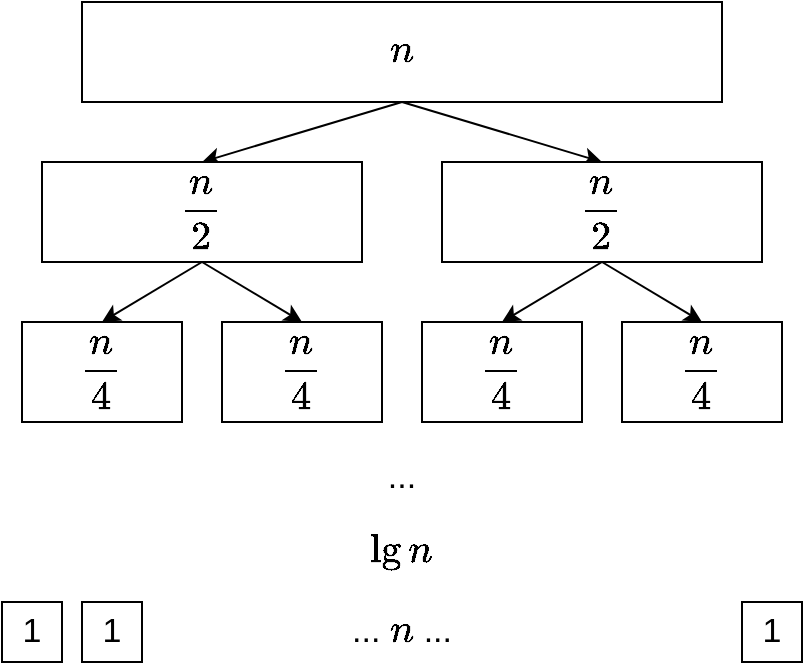 <mxfile version="20.3.0" type="device" pages="10"><diagram id="B2zCePrTYqFFAP35DklE" name="qsort best"><mxGraphModel dx="1159" dy="784" grid="1" gridSize="10" guides="1" tooltips="1" connect="1" arrows="1" fold="1" page="1" pageScale="1" pageWidth="850" pageHeight="1100" math="1" shadow="0"><root><mxCell id="0"/><mxCell id="1" parent="0"/><mxCell id="RJbc93FVTb6hfc-xO98S-13" style="rounded=0;orthogonalLoop=1;jettySize=auto;html=1;exitX=0.5;exitY=1;exitDx=0;exitDy=0;entryX=0.5;entryY=0;entryDx=0;entryDy=0;fontSize=17;" edge="1" parent="1" source="RJbc93FVTb6hfc-xO98S-1" target="RJbc93FVTb6hfc-xO98S-2"><mxGeometry relative="1" as="geometry"/></mxCell><mxCell id="RJbc93FVTb6hfc-xO98S-14" style="edgeStyle=none;rounded=0;orthogonalLoop=1;jettySize=auto;html=1;exitX=0.5;exitY=1;exitDx=0;exitDy=0;entryX=0.5;entryY=0;entryDx=0;entryDy=0;fontSize=17;" edge="1" parent="1" source="RJbc93FVTb6hfc-xO98S-1" target="RJbc93FVTb6hfc-xO98S-3"><mxGeometry relative="1" as="geometry"/></mxCell><mxCell id="RJbc93FVTb6hfc-xO98S-1" value="`n`" style="rounded=0;whiteSpace=wrap;html=1;fontSize=17;" vertex="1" parent="1"><mxGeometry x="120" y="150" width="320" height="50" as="geometry"/></mxCell><mxCell id="RJbc93FVTb6hfc-xO98S-15" style="edgeStyle=none;rounded=0;orthogonalLoop=1;jettySize=auto;html=1;exitX=0.5;exitY=1;exitDx=0;exitDy=0;entryX=0.5;entryY=0;entryDx=0;entryDy=0;fontSize=17;" edge="1" parent="1" source="RJbc93FVTb6hfc-xO98S-2" target="RJbc93FVTb6hfc-xO98S-4"><mxGeometry relative="1" as="geometry"/></mxCell><mxCell id="RJbc93FVTb6hfc-xO98S-16" style="edgeStyle=none;rounded=0;orthogonalLoop=1;jettySize=auto;html=1;exitX=0.5;exitY=1;exitDx=0;exitDy=0;entryX=0.5;entryY=0;entryDx=0;entryDy=0;fontSize=17;" edge="1" parent="1" source="RJbc93FVTb6hfc-xO98S-2" target="RJbc93FVTb6hfc-xO98S-5"><mxGeometry relative="1" as="geometry"/></mxCell><mxCell id="RJbc93FVTb6hfc-xO98S-2" value="$$\frac{n}{2}$$" style="rounded=0;whiteSpace=wrap;html=1;fontSize=17;" vertex="1" parent="1"><mxGeometry x="100" y="230" width="160" height="50" as="geometry"/></mxCell><mxCell id="RJbc93FVTb6hfc-xO98S-17" style="edgeStyle=none;rounded=0;orthogonalLoop=1;jettySize=auto;html=1;exitX=0.5;exitY=1;exitDx=0;exitDy=0;entryX=0.5;entryY=0;entryDx=0;entryDy=0;fontSize=17;" edge="1" parent="1" source="RJbc93FVTb6hfc-xO98S-3" target="RJbc93FVTb6hfc-xO98S-6"><mxGeometry relative="1" as="geometry"/></mxCell><mxCell id="RJbc93FVTb6hfc-xO98S-18" style="edgeStyle=none;rounded=0;orthogonalLoop=1;jettySize=auto;html=1;exitX=0.5;exitY=1;exitDx=0;exitDy=0;entryX=0.5;entryY=0;entryDx=0;entryDy=0;fontSize=17;" edge="1" parent="1" source="RJbc93FVTb6hfc-xO98S-3" target="RJbc93FVTb6hfc-xO98S-7"><mxGeometry relative="1" as="geometry"/></mxCell><mxCell id="RJbc93FVTb6hfc-xO98S-3" value="$$\frac{n}{2}$$" style="rounded=0;whiteSpace=wrap;html=1;fontSize=17;" vertex="1" parent="1"><mxGeometry x="300" y="230" width="160" height="50" as="geometry"/></mxCell><mxCell id="RJbc93FVTb6hfc-xO98S-4" value="$$\frac{n}{4}$$" style="rounded=0;whiteSpace=wrap;html=1;fontSize=17;" vertex="1" parent="1"><mxGeometry x="90" y="310" width="80" height="50" as="geometry"/></mxCell><mxCell id="RJbc93FVTb6hfc-xO98S-5" value="$$\frac{n}{4}$$" style="rounded=0;whiteSpace=wrap;html=1;fontSize=17;" vertex="1" parent="1"><mxGeometry x="190" y="310" width="80" height="50" as="geometry"/></mxCell><mxCell id="RJbc93FVTb6hfc-xO98S-6" value="$$\frac{n}{4}$$" style="rounded=0;whiteSpace=wrap;html=1;fontSize=17;" vertex="1" parent="1"><mxGeometry x="290" y="310" width="80" height="50" as="geometry"/></mxCell><mxCell id="RJbc93FVTb6hfc-xO98S-7" value="$$\frac{n}{4}$$" style="rounded=0;whiteSpace=wrap;html=1;fontSize=17;" vertex="1" parent="1"><mxGeometry x="390" y="310" width="80" height="50" as="geometry"/></mxCell><mxCell id="RJbc93FVTb6hfc-xO98S-8" value="... $$\lg n$$" style="text;html=1;strokeColor=none;fillColor=none;align=center;verticalAlign=middle;whiteSpace=wrap;rounded=0;fontSize=17;" vertex="1" parent="1"><mxGeometry x="190" y="400" width="180" height="30" as="geometry"/></mxCell><mxCell id="RJbc93FVTb6hfc-xO98S-9" value="1" style="rounded=0;whiteSpace=wrap;html=1;fontSize=17;" vertex="1" parent="1"><mxGeometry x="80" y="450" width="30" height="30" as="geometry"/></mxCell><mxCell id="RJbc93FVTb6hfc-xO98S-10" value="1" style="rounded=0;whiteSpace=wrap;html=1;fontSize=17;" vertex="1" parent="1"><mxGeometry x="120" y="450" width="30" height="30" as="geometry"/></mxCell><mxCell id="RJbc93FVTb6hfc-xO98S-11" value="1" style="rounded=0;whiteSpace=wrap;html=1;fontSize=17;" vertex="1" parent="1"><mxGeometry x="450" y="450" width="30" height="30" as="geometry"/></mxCell><mxCell id="RJbc93FVTb6hfc-xO98S-12" value="... `n` ..." style="text;html=1;strokeColor=none;fillColor=none;align=center;verticalAlign=middle;whiteSpace=wrap;rounded=0;fontSize=17;" vertex="1" parent="1"><mxGeometry x="190" y="450" width="180" height="30" as="geometry"/></mxCell></root></mxGraphModel></diagram><diagram id="G_Yv6sW6p-Ds1MUS1NGs" name="unbalanced"><mxGraphModel dx="1159" dy="784" grid="1" gridSize="10" guides="1" tooltips="1" connect="1" arrows="1" fold="1" page="1" pageScale="1" pageWidth="850" pageHeight="1100" math="1" shadow="0"><root><mxCell id="0"/><mxCell id="1" parent="0"/><mxCell id="xGQz6br2yI1HHC_592V2-4" style="edgeStyle=none;rounded=0;orthogonalLoop=1;jettySize=auto;html=1;exitX=0.5;exitY=1;exitDx=0;exitDy=0;entryX=0.5;entryY=0;entryDx=0;entryDy=0;fontSize=17;" edge="1" parent="1" source="xGQz6br2yI1HHC_592V2-1" target="xGQz6br2yI1HHC_592V2-2"><mxGeometry relative="1" as="geometry"/></mxCell><mxCell id="xGQz6br2yI1HHC_592V2-5" style="edgeStyle=none;rounded=0;orthogonalLoop=1;jettySize=auto;html=1;exitX=0.5;exitY=1;exitDx=0;exitDy=0;entryX=0.5;entryY=0;entryDx=0;entryDy=0;fontSize=17;" edge="1" parent="1" source="xGQz6br2yI1HHC_592V2-1" target="xGQz6br2yI1HHC_592V2-3"><mxGeometry relative="1" as="geometry"/></mxCell><mxCell id="xGQz6br2yI1HHC_592V2-1" value="`x[1], x[2], ..., x[n]`" style="rounded=0;whiteSpace=wrap;html=1;fontSize=17;" vertex="1" parent="1"><mxGeometry x="70" y="40" width="200" height="40" as="geometry"/></mxCell><mxCell id="xGQz6br2yI1HHC_592V2-2" value="[ ]" style="rounded=0;whiteSpace=wrap;html=1;fontSize=17;" vertex="1" parent="1"><mxGeometry x="60" y="110" width="40" height="40" as="geometry"/></mxCell><mxCell id="xGQz6br2yI1HHC_592V2-8" style="edgeStyle=none;rounded=0;orthogonalLoop=1;jettySize=auto;html=1;exitX=0.5;exitY=1;exitDx=0;exitDy=0;entryX=0.5;entryY=0;entryDx=0;entryDy=0;fontSize=17;" edge="1" parent="1" source="xGQz6br2yI1HHC_592V2-3" target="xGQz6br2yI1HHC_592V2-7"><mxGeometry relative="1" as="geometry"/></mxCell><mxCell id="xGQz6br2yI1HHC_592V2-9" style="edgeStyle=none;rounded=0;orthogonalLoop=1;jettySize=auto;html=1;exitX=0.5;exitY=1;exitDx=0;exitDy=0;entryX=0.5;entryY=0;entryDx=0;entryDy=0;fontSize=17;" edge="1" parent="1" source="xGQz6br2yI1HHC_592V2-3" target="xGQz6br2yI1HHC_592V2-6"><mxGeometry relative="1" as="geometry"/></mxCell><mxCell id="xGQz6br2yI1HHC_592V2-3" value="`x[2], x[3], ..., x[n]`" style="rounded=0;whiteSpace=wrap;html=1;fontSize=17;" vertex="1" parent="1"><mxGeometry x="150" y="110" width="200" height="40" as="geometry"/></mxCell><mxCell id="xGQz6br2yI1HHC_592V2-6" value="[ ]" style="rounded=0;whiteSpace=wrap;html=1;fontSize=17;" vertex="1" parent="1"><mxGeometry x="140" y="180" width="40" height="40" as="geometry"/></mxCell><mxCell id="xGQz6br2yI1HHC_592V2-12" style="edgeStyle=none;rounded=0;orthogonalLoop=1;jettySize=auto;html=1;exitX=0.5;exitY=1;exitDx=0;exitDy=0;entryX=0.5;entryY=0;entryDx=0;entryDy=0;fontSize=17;" edge="1" parent="1" source="xGQz6br2yI1HHC_592V2-7" target="xGQz6br2yI1HHC_592V2-10"><mxGeometry relative="1" as="geometry"/></mxCell><mxCell id="xGQz6br2yI1HHC_592V2-13" style="edgeStyle=none;rounded=0;orthogonalLoop=1;jettySize=auto;html=1;exitX=0.5;exitY=1;exitDx=0;exitDy=0;entryX=0.5;entryY=0;entryDx=0;entryDy=0;fontSize=17;" edge="1" parent="1" source="xGQz6br2yI1HHC_592V2-7" target="xGQz6br2yI1HHC_592V2-11"><mxGeometry relative="1" as="geometry"/></mxCell><mxCell id="xGQz6br2yI1HHC_592V2-7" value="`x[3], x[4], ..., x[n]`" style="rounded=0;whiteSpace=wrap;html=1;fontSize=17;" vertex="1" parent="1"><mxGeometry x="225" y="180" width="200" height="40" as="geometry"/></mxCell><mxCell id="xGQz6br2yI1HHC_592V2-10" value="[ ]" style="rounded=0;whiteSpace=wrap;html=1;fontSize=17;" vertex="1" parent="1"><mxGeometry x="210" y="260" width="40" height="40" as="geometry"/></mxCell><mxCell id="xGQz6br2yI1HHC_592V2-16" style="edgeStyle=none;rounded=0;orthogonalLoop=1;jettySize=auto;html=1;exitX=0.5;exitY=1;exitDx=0;exitDy=0;entryX=0.5;entryY=0;entryDx=0;entryDy=0;fontSize=17;" edge="1" parent="1" source="xGQz6br2yI1HHC_592V2-11" target="xGQz6br2yI1HHC_592V2-15"><mxGeometry relative="1" as="geometry"/></mxCell><mxCell id="xGQz6br2yI1HHC_592V2-11" value="..." style="rounded=0;whiteSpace=wrap;html=1;fontSize=17;" vertex="1" parent="1"><mxGeometry x="290" y="260" width="200" height="40" as="geometry"/></mxCell><mxCell id="xGQz6br2yI1HHC_592V2-14" value="[ ]" style="rounded=0;whiteSpace=wrap;html=1;fontSize=17;" vertex="1" parent="1"><mxGeometry x="370" y="340" width="40" height="40" as="geometry"/></mxCell><mxCell id="xGQz6br2yI1HHC_592V2-15" value="`x[n]`" style="rounded=0;whiteSpace=wrap;html=1;fontSize=17;" vertex="1" parent="1"><mxGeometry x="420" y="340" width="40" height="40" as="geometry"/></mxCell></root></mxGraphModel></diagram><diagram name="unbalanced 2" id="k9AILCkRZWfNuxviPO8c"><mxGraphModel dx="1159" dy="784" grid="1" gridSize="10" guides="1" tooltips="1" connect="1" arrows="1" fold="1" page="1" pageScale="1" pageWidth="850" pageHeight="1100" math="1" shadow="0"><root><mxCell id="y5cbaYWUNGacxm1OFamQ-0"/><mxCell id="y5cbaYWUNGacxm1OFamQ-1" parent="y5cbaYWUNGacxm1OFamQ-0"/><mxCell id="y5cbaYWUNGacxm1OFamQ-2" style="edgeStyle=none;rounded=0;orthogonalLoop=1;jettySize=auto;html=1;exitX=0.5;exitY=1;exitDx=0;exitDy=0;entryX=0.5;entryY=0;entryDx=0;entryDy=0;fontSize=17;" edge="1" parent="y5cbaYWUNGacxm1OFamQ-1" source="y5cbaYWUNGacxm1OFamQ-4" target="y5cbaYWUNGacxm1OFamQ-5"><mxGeometry relative="1" as="geometry"/></mxCell><mxCell id="y5cbaYWUNGacxm1OFamQ-3" style="edgeStyle=none;rounded=0;orthogonalLoop=1;jettySize=auto;html=1;exitX=0.5;exitY=1;exitDx=0;exitDy=0;entryX=0.5;entryY=0;entryDx=0;entryDy=0;fontSize=17;" edge="1" parent="y5cbaYWUNGacxm1OFamQ-1" source="y5cbaYWUNGacxm1OFamQ-4" target="y5cbaYWUNGacxm1OFamQ-8"><mxGeometry relative="1" as="geometry"/></mxCell><mxCell id="y5cbaYWUNGacxm1OFamQ-4" value="`y[1], y[2], ..., y[n]`" style="rounded=0;whiteSpace=wrap;html=1;fontSize=17;" vertex="1" parent="y5cbaYWUNGacxm1OFamQ-1"><mxGeometry x="170" y="40" width="200" height="40" as="geometry"/></mxCell><mxCell id="y5cbaYWUNGacxm1OFamQ-5" value="[ ]" style="rounded=0;whiteSpace=wrap;html=1;fontSize=17;" vertex="1" parent="y5cbaYWUNGacxm1OFamQ-1"><mxGeometry x="330" y="120" width="40" height="40" as="geometry"/></mxCell><mxCell id="y5cbaYWUNGacxm1OFamQ-6" style="edgeStyle=none;rounded=0;orthogonalLoop=1;jettySize=auto;html=1;exitX=0.5;exitY=1;exitDx=0;exitDy=0;entryX=0.5;entryY=0;entryDx=0;entryDy=0;fontSize=17;" edge="1" parent="y5cbaYWUNGacxm1OFamQ-1" source="y5cbaYWUNGacxm1OFamQ-8" target="y5cbaYWUNGacxm1OFamQ-12"><mxGeometry relative="1" as="geometry"/></mxCell><mxCell id="y5cbaYWUNGacxm1OFamQ-7" style="edgeStyle=none;rounded=0;orthogonalLoop=1;jettySize=auto;html=1;exitX=0.5;exitY=1;exitDx=0;exitDy=0;entryX=0.5;entryY=0;entryDx=0;entryDy=0;fontSize=17;" edge="1" parent="y5cbaYWUNGacxm1OFamQ-1" source="y5cbaYWUNGacxm1OFamQ-8" target="y5cbaYWUNGacxm1OFamQ-9"><mxGeometry relative="1" as="geometry"/></mxCell><mxCell id="y5cbaYWUNGacxm1OFamQ-8" value="`y[2], y[3], ..., y[n]`" style="rounded=0;whiteSpace=wrap;html=1;fontSize=17;" vertex="1" parent="y5cbaYWUNGacxm1OFamQ-1"><mxGeometry x="110" y="120" width="200" height="40" as="geometry"/></mxCell><mxCell id="y5cbaYWUNGacxm1OFamQ-9" value="[ ]" style="rounded=0;whiteSpace=wrap;html=1;fontSize=17;" vertex="1" parent="y5cbaYWUNGacxm1OFamQ-1"><mxGeometry x="280" y="200" width="40" height="40" as="geometry"/></mxCell><mxCell id="y5cbaYWUNGacxm1OFamQ-10" style="edgeStyle=none;rounded=0;orthogonalLoop=1;jettySize=auto;html=1;exitX=0.5;exitY=1;exitDx=0;exitDy=0;entryX=0.5;entryY=0;entryDx=0;entryDy=0;fontSize=17;" edge="1" parent="y5cbaYWUNGacxm1OFamQ-1" source="y5cbaYWUNGacxm1OFamQ-12" target="y5cbaYWUNGacxm1OFamQ-13"><mxGeometry relative="1" as="geometry"/></mxCell><mxCell id="y5cbaYWUNGacxm1OFamQ-11" style="edgeStyle=none;rounded=0;orthogonalLoop=1;jettySize=auto;html=1;exitX=0.5;exitY=1;exitDx=0;exitDy=0;entryX=0.5;entryY=0;entryDx=0;entryDy=0;fontSize=17;" edge="1" parent="y5cbaYWUNGacxm1OFamQ-1" source="y5cbaYWUNGacxm1OFamQ-12" target="y5cbaYWUNGacxm1OFamQ-15"><mxGeometry relative="1" as="geometry"/></mxCell><mxCell id="y5cbaYWUNGacxm1OFamQ-12" value="`y[3], y[4], ..., y[n]`" style="rounded=0;whiteSpace=wrap;html=1;fontSize=17;" vertex="1" parent="y5cbaYWUNGacxm1OFamQ-1"><mxGeometry x="60" y="200" width="200" height="40" as="geometry"/></mxCell><mxCell id="y5cbaYWUNGacxm1OFamQ-13" value="[ ]" style="rounded=0;whiteSpace=wrap;html=1;fontSize=17;" vertex="1" parent="y5cbaYWUNGacxm1OFamQ-1"><mxGeometry x="200" y="280" width="40" height="40" as="geometry"/></mxCell><mxCell id="y5cbaYWUNGacxm1OFamQ-14" style="edgeStyle=none;rounded=0;orthogonalLoop=1;jettySize=auto;html=1;exitX=0.5;exitY=1;exitDx=0;exitDy=0;entryX=0.5;entryY=0;entryDx=0;entryDy=0;fontSize=17;" edge="1" parent="y5cbaYWUNGacxm1OFamQ-1" source="y5cbaYWUNGacxm1OFamQ-15" target="y5cbaYWUNGacxm1OFamQ-17"><mxGeometry relative="1" as="geometry"/></mxCell><mxCell id="y5cbaYWUNGacxm1OFamQ-15" value="..." style="rounded=0;whiteSpace=wrap;html=1;fontSize=17;" vertex="1" parent="y5cbaYWUNGacxm1OFamQ-1"><mxGeometry x="40" y="280" width="140" height="40" as="geometry"/></mxCell><mxCell id="y5cbaYWUNGacxm1OFamQ-16" value="[ ]" style="rounded=0;whiteSpace=wrap;html=1;fontSize=17;" vertex="1" parent="y5cbaYWUNGacxm1OFamQ-1"><mxGeometry x="100" y="360" width="40" height="40" as="geometry"/></mxCell><mxCell id="y5cbaYWUNGacxm1OFamQ-17" value="`y[n]`" style="rounded=0;whiteSpace=wrap;html=1;fontSize=17;" vertex="1" parent="y5cbaYWUNGacxm1OFamQ-1"><mxGeometry x="40" y="360" width="40" height="40" as="geometry"/></mxCell></root></mxGraphModel></diagram><diagram name="unbalanced 3" id="-D5CCJt12ZuneXdB_Y37"><mxGraphModel dx="1159" dy="784" grid="1" gridSize="10" guides="1" tooltips="1" connect="1" arrows="1" fold="1" page="1" pageScale="1" pageWidth="850" pageHeight="1100" math="1" shadow="0"><root><mxCell id="E9TNl5N8yDN8Aln-JLyT-0"/><mxCell id="E9TNl5N8yDN8Aln-JLyT-1" parent="E9TNl5N8yDN8Aln-JLyT-0"/><mxCell id="Nh4kr9oBHDrQHZBYIdjs-16" style="edgeStyle=none;rounded=0;orthogonalLoop=1;jettySize=auto;html=1;exitX=0.5;exitY=1;exitDx=0;exitDy=0;entryX=0.5;entryY=0;entryDx=0;entryDy=0;fontSize=17;" edge="1" parent="E9TNl5N8yDN8Aln-JLyT-1" source="E9TNl5N8yDN8Aln-JLyT-4" target="Nh4kr9oBHDrQHZBYIdjs-2"><mxGeometry relative="1" as="geometry"/></mxCell><mxCell id="Nh4kr9oBHDrQHZBYIdjs-17" style="edgeStyle=none;rounded=0;orthogonalLoop=1;jettySize=auto;html=1;exitX=0.5;exitY=1;exitDx=0;exitDy=0;entryX=0.5;entryY=0;entryDx=0;entryDy=0;fontSize=17;" edge="1" parent="E9TNl5N8yDN8Aln-JLyT-1" source="E9TNl5N8yDN8Aln-JLyT-4" target="RDemQC91oTQGlQb4pAiw-2"><mxGeometry relative="1" as="geometry"/></mxCell><mxCell id="E9TNl5N8yDN8Aln-JLyT-4" value="`x[m], x[m-1], ..., x[1], x[m+1], x[m+2], ..., x[n]`" style="rounded=0;whiteSpace=wrap;html=1;fontSize=17;" vertex="1" parent="E9TNl5N8yDN8Aln-JLyT-1"><mxGeometry x="220" y="50" width="470" height="40" as="geometry"/></mxCell><mxCell id="RDemQC91oTQGlQb4pAiw-0" style="edgeStyle=none;rounded=0;orthogonalLoop=1;jettySize=auto;html=1;exitX=0.5;exitY=1;exitDx=0;exitDy=0;entryX=0.5;entryY=0;entryDx=0;entryDy=0;fontSize=17;" edge="1" parent="E9TNl5N8yDN8Aln-JLyT-1" source="RDemQC91oTQGlQb4pAiw-2" target="RDemQC91oTQGlQb4pAiw-3"><mxGeometry relative="1" as="geometry"/></mxCell><mxCell id="RDemQC91oTQGlQb4pAiw-1" style="edgeStyle=none;rounded=0;orthogonalLoop=1;jettySize=auto;html=1;exitX=0.5;exitY=1;exitDx=0;exitDy=0;entryX=0.5;entryY=0;entryDx=0;entryDy=0;fontSize=17;" edge="1" parent="E9TNl5N8yDN8Aln-JLyT-1" source="RDemQC91oTQGlQb4pAiw-2" target="RDemQC91oTQGlQb4pAiw-6"><mxGeometry relative="1" as="geometry"/></mxCell><mxCell id="RDemQC91oTQGlQb4pAiw-2" value="`x[m+1], x[m+2], ..., x[n]`" style="rounded=0;whiteSpace=wrap;html=1;fontSize=17;" vertex="1" parent="E9TNl5N8yDN8Aln-JLyT-1"><mxGeometry x="480" y="120" width="240" height="40" as="geometry"/></mxCell><mxCell id="RDemQC91oTQGlQb4pAiw-3" value="[ ]" style="rounded=0;whiteSpace=wrap;html=1;fontSize=17;" vertex="1" parent="E9TNl5N8yDN8Aln-JLyT-1"><mxGeometry x="480" y="200" width="40" height="40" as="geometry"/></mxCell><mxCell id="RDemQC91oTQGlQb4pAiw-6" value="`x[m+2], x[m+3], ..., x[n]`" style="rounded=0;whiteSpace=wrap;html=1;fontSize=17;" vertex="1" parent="E9TNl5N8yDN8Aln-JLyT-1"><mxGeometry x="560" y="200" width="260" height="40" as="geometry"/></mxCell><mxCell id="RDemQC91oTQGlQb4pAiw-8" style="edgeStyle=none;rounded=0;orthogonalLoop=1;jettySize=auto;html=1;exitX=0.477;exitY=1;exitDx=0;exitDy=0;entryX=0.5;entryY=0;entryDx=0;entryDy=0;fontSize=17;exitPerimeter=0;" edge="1" parent="E9TNl5N8yDN8Aln-JLyT-1" source="RDemQC91oTQGlQb4pAiw-6" target="RDemQC91oTQGlQb4pAiw-11"><mxGeometry relative="1" as="geometry"><mxPoint x="690" y="250" as="sourcePoint"/></mxGeometry></mxCell><mxCell id="RDemQC91oTQGlQb4pAiw-9" style="edgeStyle=none;rounded=0;orthogonalLoop=1;jettySize=auto;html=1;exitX=0.5;exitY=1;exitDx=0;exitDy=0;entryX=0.5;entryY=0;entryDx=0;entryDy=0;fontSize=17;" edge="1" parent="E9TNl5N8yDN8Aln-JLyT-1" source="RDemQC91oTQGlQb4pAiw-6" target="RDemQC91oTQGlQb4pAiw-13"><mxGeometry relative="1" as="geometry"><mxPoint x="690" y="250" as="sourcePoint"/></mxGeometry></mxCell><mxCell id="RDemQC91oTQGlQb4pAiw-11" value="[ ]" style="rounded=0;whiteSpace=wrap;html=1;fontSize=17;" vertex="1" parent="E9TNl5N8yDN8Aln-JLyT-1"><mxGeometry x="600" y="280" width="40" height="40" as="geometry"/></mxCell><mxCell id="RDemQC91oTQGlQb4pAiw-12" style="edgeStyle=none;rounded=0;orthogonalLoop=1;jettySize=auto;html=1;exitX=0.5;exitY=1;exitDx=0;exitDy=0;entryX=0.5;entryY=0;entryDx=0;entryDy=0;fontSize=17;" edge="1" parent="E9TNl5N8yDN8Aln-JLyT-1" source="RDemQC91oTQGlQb4pAiw-13" target="RDemQC91oTQGlQb4pAiw-15"><mxGeometry relative="1" as="geometry"/></mxCell><mxCell id="RDemQC91oTQGlQb4pAiw-13" value="..." style="rounded=0;whiteSpace=wrap;html=1;fontSize=17;" vertex="1" parent="E9TNl5N8yDN8Aln-JLyT-1"><mxGeometry x="680" y="280" width="140" height="40" as="geometry"/></mxCell><mxCell id="RDemQC91oTQGlQb4pAiw-14" value="[ ]" style="rounded=0;whiteSpace=wrap;html=1;fontSize=17;" vertex="1" parent="E9TNl5N8yDN8Aln-JLyT-1"><mxGeometry x="680" y="360" width="40" height="40" as="geometry"/></mxCell><mxCell id="RDemQC91oTQGlQb4pAiw-15" value="`x[n]`" style="rounded=0;whiteSpace=wrap;html=1;fontSize=17;" vertex="1" parent="E9TNl5N8yDN8Aln-JLyT-1"><mxGeometry x="760" y="360" width="40" height="40" as="geometry"/></mxCell><mxCell id="Nh4kr9oBHDrQHZBYIdjs-0" style="edgeStyle=none;rounded=0;orthogonalLoop=1;jettySize=auto;html=1;exitX=0.5;exitY=1;exitDx=0;exitDy=0;entryX=0.5;entryY=0;entryDx=0;entryDy=0;fontSize=17;" edge="1" parent="E9TNl5N8yDN8Aln-JLyT-1" source="Nh4kr9oBHDrQHZBYIdjs-2" target="Nh4kr9oBHDrQHZBYIdjs-3"><mxGeometry relative="1" as="geometry"/></mxCell><mxCell id="Nh4kr9oBHDrQHZBYIdjs-1" style="edgeStyle=none;rounded=0;orthogonalLoop=1;jettySize=auto;html=1;exitX=0.5;exitY=1;exitDx=0;exitDy=0;entryX=0.5;entryY=0;entryDx=0;entryDy=0;fontSize=17;" edge="1" parent="E9TNl5N8yDN8Aln-JLyT-1" source="Nh4kr9oBHDrQHZBYIdjs-2" target="Nh4kr9oBHDrQHZBYIdjs-6"><mxGeometry relative="1" as="geometry"/></mxCell><mxCell id="Nh4kr9oBHDrQHZBYIdjs-2" value="`x[m-1], x[m-2], ..., x[1]`" style="rounded=0;whiteSpace=wrap;html=1;fontSize=17;" vertex="1" parent="E9TNl5N8yDN8Aln-JLyT-1"><mxGeometry x="200" y="120" width="240" height="40" as="geometry"/></mxCell><mxCell id="Nh4kr9oBHDrQHZBYIdjs-3" value="[ ]" style="rounded=0;whiteSpace=wrap;html=1;fontSize=17;" vertex="1" parent="E9TNl5N8yDN8Aln-JLyT-1"><mxGeometry x="400" y="200" width="40" height="40" as="geometry"/></mxCell><mxCell id="Nh4kr9oBHDrQHZBYIdjs-6" value="`x[m-2], x[m-3], ..., x[1]`" style="rounded=0;whiteSpace=wrap;html=1;fontSize=17;" vertex="1" parent="E9TNl5N8yDN8Aln-JLyT-1"><mxGeometry x="120" y="200" width="240" height="40" as="geometry"/></mxCell><mxCell id="Nh4kr9oBHDrQHZBYIdjs-8" style="edgeStyle=none;rounded=0;orthogonalLoop=1;jettySize=auto;html=1;exitX=0.5;exitY=1;exitDx=0;exitDy=0;entryX=0.5;entryY=0;entryDx=0;entryDy=0;fontSize=17;" edge="1" parent="E9TNl5N8yDN8Aln-JLyT-1" source="Nh4kr9oBHDrQHZBYIdjs-6" target="Nh4kr9oBHDrQHZBYIdjs-11"><mxGeometry relative="1" as="geometry"><mxPoint x="175" y="270" as="sourcePoint"/></mxGeometry></mxCell><mxCell id="Nh4kr9oBHDrQHZBYIdjs-9" style="edgeStyle=none;rounded=0;orthogonalLoop=1;jettySize=auto;html=1;exitX=0.5;exitY=1;exitDx=0;exitDy=0;entryX=0.5;entryY=0;entryDx=0;entryDy=0;fontSize=17;" edge="1" parent="E9TNl5N8yDN8Aln-JLyT-1" source="Nh4kr9oBHDrQHZBYIdjs-6" target="Nh4kr9oBHDrQHZBYIdjs-13"><mxGeometry relative="1" as="geometry"><mxPoint x="175" y="270" as="sourcePoint"/></mxGeometry></mxCell><mxCell id="Nh4kr9oBHDrQHZBYIdjs-11" value="[ ]" style="rounded=0;whiteSpace=wrap;html=1;fontSize=17;" vertex="1" parent="E9TNl5N8yDN8Aln-JLyT-1"><mxGeometry x="300" y="280" width="40" height="40" as="geometry"/></mxCell><mxCell id="Nh4kr9oBHDrQHZBYIdjs-12" style="edgeStyle=none;rounded=0;orthogonalLoop=1;jettySize=auto;html=1;exitX=0.5;exitY=1;exitDx=0;exitDy=0;entryX=0.5;entryY=0;entryDx=0;entryDy=0;fontSize=17;" edge="1" parent="E9TNl5N8yDN8Aln-JLyT-1" source="Nh4kr9oBHDrQHZBYIdjs-13" target="Nh4kr9oBHDrQHZBYIdjs-15"><mxGeometry relative="1" as="geometry"/></mxCell><mxCell id="Nh4kr9oBHDrQHZBYIdjs-13" value="..." style="rounded=0;whiteSpace=wrap;html=1;fontSize=17;" vertex="1" parent="E9TNl5N8yDN8Aln-JLyT-1"><mxGeometry x="120" y="280" width="140" height="40" as="geometry"/></mxCell><mxCell id="Nh4kr9oBHDrQHZBYIdjs-14" value="[ ]" style="rounded=0;whiteSpace=wrap;html=1;fontSize=17;" vertex="1" parent="E9TNl5N8yDN8Aln-JLyT-1"><mxGeometry x="220" y="360" width="40" height="40" as="geometry"/></mxCell><mxCell id="Nh4kr9oBHDrQHZBYIdjs-15" value="`x[1]`" style="rounded=0;whiteSpace=wrap;html=1;fontSize=17;" vertex="1" parent="E9TNl5N8yDN8Aln-JLyT-1"><mxGeometry x="140" y="360" width="40" height="40" as="geometry"/></mxCell></root></mxGraphModel></diagram><diagram name="unbalanced zig zag" id="n_ksyd5tW3eurUGJaRbs"><mxGraphModel dx="1159" dy="784" grid="1" gridSize="10" guides="1" tooltips="1" connect="1" arrows="1" fold="1" page="1" pageScale="1" pageWidth="850" pageHeight="1100" math="1" shadow="0"><root><mxCell id="V5m_YXyf-nwAcqaRBhlr-0"/><mxCell id="V5m_YXyf-nwAcqaRBhlr-1" parent="V5m_YXyf-nwAcqaRBhlr-0"/><mxCell id="V5m_YXyf-nwAcqaRBhlr-3" style="edgeStyle=none;rounded=0;orthogonalLoop=1;jettySize=auto;html=1;exitX=0.5;exitY=1;exitDx=0;exitDy=0;entryX=0.5;entryY=0;entryDx=0;entryDy=0;fontSize=17;" edge="1" parent="V5m_YXyf-nwAcqaRBhlr-1" source="V5m_YXyf-nwAcqaRBhlr-4" target="V5m_YXyf-nwAcqaRBhlr-7"><mxGeometry relative="1" as="geometry"/></mxCell><mxCell id="a2tDNXpt0L5gLJA3vfkL-0" style="edgeStyle=none;rounded=0;orthogonalLoop=1;jettySize=auto;html=1;exitX=0.5;exitY=1;exitDx=0;exitDy=0;entryX=0.5;entryY=0;entryDx=0;entryDy=0;fontSize=17;" edge="1" parent="V5m_YXyf-nwAcqaRBhlr-1" source="V5m_YXyf-nwAcqaRBhlr-4" target="V5m_YXyf-nwAcqaRBhlr-15"><mxGeometry relative="1" as="geometry"/></mxCell><mxCell id="V5m_YXyf-nwAcqaRBhlr-4" value="`x[n], x[1], x[n-1], x[2], ...`" style="rounded=0;whiteSpace=wrap;html=1;fontSize=17;" vertex="1" parent="V5m_YXyf-nwAcqaRBhlr-1"><mxGeometry x="360" y="50" width="240" height="40" as="geometry"/></mxCell><mxCell id="V5m_YXyf-nwAcqaRBhlr-5" style="edgeStyle=none;rounded=0;orthogonalLoop=1;jettySize=auto;html=1;exitX=0.5;exitY=1;exitDx=0;exitDy=0;entryX=0.5;entryY=0;entryDx=0;entryDy=0;fontSize=17;" edge="1" parent="V5m_YXyf-nwAcqaRBhlr-1" source="V5m_YXyf-nwAcqaRBhlr-7" target="V5m_YXyf-nwAcqaRBhlr-8"><mxGeometry relative="1" as="geometry"/></mxCell><mxCell id="V5m_YXyf-nwAcqaRBhlr-6" style="edgeStyle=none;rounded=0;orthogonalLoop=1;jettySize=auto;html=1;exitX=0.5;exitY=1;exitDx=0;exitDy=0;entryX=0.5;entryY=0;entryDx=0;entryDy=0;fontSize=17;" edge="1" parent="V5m_YXyf-nwAcqaRBhlr-1" source="V5m_YXyf-nwAcqaRBhlr-7" target="V5m_YXyf-nwAcqaRBhlr-9"><mxGeometry relative="1" as="geometry"/></mxCell><mxCell id="V5m_YXyf-nwAcqaRBhlr-7" value="`x[1], x[n-1], x[2], x[n-2], x[3], ...`" style="rounded=0;whiteSpace=wrap;html=1;fontSize=17;" vertex="1" parent="V5m_YXyf-nwAcqaRBhlr-1"><mxGeometry x="200" y="120" width="320" height="40" as="geometry"/></mxCell><mxCell id="V5m_YXyf-nwAcqaRBhlr-8" value="[ ]" style="rounded=0;whiteSpace=wrap;html=1;fontSize=17;" vertex="1" parent="V5m_YXyf-nwAcqaRBhlr-1"><mxGeometry x="200" y="200" width="40" height="40" as="geometry"/></mxCell><mxCell id="a2tDNXpt0L5gLJA3vfkL-1" style="edgeStyle=none;rounded=0;orthogonalLoop=1;jettySize=auto;html=1;exitX=0.5;exitY=1;exitDx=0;exitDy=0;entryX=0.5;entryY=0;entryDx=0;entryDy=0;fontSize=17;" edge="1" parent="V5m_YXyf-nwAcqaRBhlr-1" source="V5m_YXyf-nwAcqaRBhlr-9" target="V5m_YXyf-nwAcqaRBhlr-19"><mxGeometry relative="1" as="geometry"/></mxCell><mxCell id="a2tDNXpt0L5gLJA3vfkL-2" style="edgeStyle=none;rounded=0;orthogonalLoop=1;jettySize=auto;html=1;exitX=0.5;exitY=1;exitDx=0;exitDy=0;entryX=0.5;entryY=0;entryDx=0;entryDy=0;fontSize=17;" edge="1" parent="V5m_YXyf-nwAcqaRBhlr-1" source="V5m_YXyf-nwAcqaRBhlr-9" target="V5m_YXyf-nwAcqaRBhlr-12"><mxGeometry relative="1" as="geometry"/></mxCell><mxCell id="V5m_YXyf-nwAcqaRBhlr-9" value="`x[n-1], x[2], x[n-2], x[3], ...`" style="rounded=0;whiteSpace=wrap;html=1;fontSize=17;" vertex="1" parent="V5m_YXyf-nwAcqaRBhlr-1"><mxGeometry x="280" y="200" width="280" height="40" as="geometry"/></mxCell><mxCell id="V5m_YXyf-nwAcqaRBhlr-12" value="[ ]" style="rounded=0;whiteSpace=wrap;html=1;fontSize=17;" vertex="1" parent="V5m_YXyf-nwAcqaRBhlr-1"><mxGeometry x="490" y="280" width="40" height="40" as="geometry"/></mxCell><mxCell id="V5m_YXyf-nwAcqaRBhlr-15" value="[ ]" style="rounded=0;whiteSpace=wrap;html=1;fontSize=17;" vertex="1" parent="V5m_YXyf-nwAcqaRBhlr-1"><mxGeometry x="560" y="120" width="40" height="40" as="geometry"/></mxCell><mxCell id="a2tDNXpt0L5gLJA3vfkL-3" style="edgeStyle=none;rounded=0;orthogonalLoop=1;jettySize=auto;html=1;exitX=0.5;exitY=1;exitDx=0;exitDy=0;entryX=0.5;entryY=0;entryDx=0;entryDy=0;fontSize=17;" edge="1" parent="V5m_YXyf-nwAcqaRBhlr-1" source="V5m_YXyf-nwAcqaRBhlr-19" target="V5m_YXyf-nwAcqaRBhlr-21"><mxGeometry relative="1" as="geometry"/></mxCell><mxCell id="a2tDNXpt0L5gLJA3vfkL-4" style="edgeStyle=none;rounded=0;orthogonalLoop=1;jettySize=auto;html=1;exitX=0.5;exitY=1;exitDx=0;exitDy=0;entryX=0.5;entryY=0;entryDx=0;entryDy=0;fontSize=17;" edge="1" parent="V5m_YXyf-nwAcqaRBhlr-1" source="V5m_YXyf-nwAcqaRBhlr-19" target="V5m_YXyf-nwAcqaRBhlr-20"><mxGeometry relative="1" as="geometry"/></mxCell><mxCell id="V5m_YXyf-nwAcqaRBhlr-19" value="`x[2], x[n-2], x[3], x[n-3], ...`" style="rounded=0;whiteSpace=wrap;html=1;fontSize=17;" vertex="1" parent="V5m_YXyf-nwAcqaRBhlr-1"><mxGeometry x="160" y="280" width="290" height="40" as="geometry"/></mxCell><mxCell id="V5m_YXyf-nwAcqaRBhlr-20" value="[ ]" style="rounded=0;whiteSpace=wrap;html=1;fontSize=17;" vertex="1" parent="V5m_YXyf-nwAcqaRBhlr-1"><mxGeometry x="200" y="360" width="40" height="40" as="geometry"/></mxCell><mxCell id="a2tDNXpt0L5gLJA3vfkL-5" style="edgeStyle=none;rounded=0;orthogonalLoop=1;jettySize=auto;html=1;exitX=0.5;exitY=1;exitDx=0;exitDy=0;entryX=0.5;entryY=0;entryDx=0;entryDy=0;fontSize=17;" edge="1" parent="V5m_YXyf-nwAcqaRBhlr-1" source="V5m_YXyf-nwAcqaRBhlr-21" target="V5m_YXyf-nwAcqaRBhlr-26"><mxGeometry relative="1" as="geometry"/></mxCell><mxCell id="a2tDNXpt0L5gLJA3vfkL-6" style="edgeStyle=none;rounded=0;orthogonalLoop=1;jettySize=auto;html=1;exitX=0.5;exitY=1;exitDx=0;exitDy=0;entryX=0.5;entryY=0;entryDx=0;entryDy=0;fontSize=17;" edge="1" parent="V5m_YXyf-nwAcqaRBhlr-1" source="V5m_YXyf-nwAcqaRBhlr-21" target="V5m_YXyf-nwAcqaRBhlr-24"><mxGeometry relative="1" as="geometry"/></mxCell><mxCell id="V5m_YXyf-nwAcqaRBhlr-21" value="`x[n-2], x[3], x[n-3], x[4], ...`" style="rounded=0;whiteSpace=wrap;html=1;fontSize=17;" vertex="1" parent="V5m_YXyf-nwAcqaRBhlr-1"><mxGeometry x="280" y="360" width="290" height="40" as="geometry"/></mxCell><mxCell id="V5m_YXyf-nwAcqaRBhlr-24" value="[ ]" style="rounded=0;whiteSpace=wrap;html=1;fontSize=17;" vertex="1" parent="V5m_YXyf-nwAcqaRBhlr-1"><mxGeometry x="430" y="440" width="40" height="40" as="geometry"/></mxCell><mxCell id="V5m_YXyf-nwAcqaRBhlr-26" value="..." style="rounded=0;whiteSpace=wrap;html=1;fontSize=17;" vertex="1" parent="V5m_YXyf-nwAcqaRBhlr-1"><mxGeometry x="250" y="440" width="140" height="40" as="geometry"/></mxCell></root></mxGraphModel></diagram><diagram id="S5ElkM645lKlA6l1cKPS" name="merge"><mxGraphModel dx="1159" dy="784" grid="1" gridSize="10" guides="1" tooltips="1" connect="1" arrows="1" fold="1" page="1" pageScale="1" pageWidth="850" pageHeight="1100" math="0" shadow="0"><root><mxCell id="0"/><mxCell id="1" parent="0"/><mxCell id="fVAbb8LVUVGZVRUWSjaq-1" value="" style="ellipse;whiteSpace=wrap;html=1;aspect=fixed;" parent="1" vertex="1"><mxGeometry x="380" y="230" width="30" height="30" as="geometry"/></mxCell><mxCell id="fVAbb8LVUVGZVRUWSjaq-2" value="" style="ellipse;whiteSpace=wrap;html=1;aspect=fixed;" parent="1" vertex="1"><mxGeometry x="425" y="225" width="40" height="40" as="geometry"/></mxCell><mxCell id="fVAbb8LVUVGZVRUWSjaq-3" value="" style="ellipse;whiteSpace=wrap;html=1;aspect=fixed;" parent="1" vertex="1"><mxGeometry x="480" y="215" width="60" height="60" as="geometry"/></mxCell><mxCell id="fVAbb8LVUVGZVRUWSjaq-4" value="" style="ellipse;whiteSpace=wrap;html=1;aspect=fixed;" parent="1" vertex="1"><mxGeometry x="550" y="210" width="70" height="70" as="geometry"/></mxCell><mxCell id="fVAbb8LVUVGZVRUWSjaq-5" value="" style="ellipse;whiteSpace=wrap;html=1;aspect=fixed;fillColor=#E6E6E6;" parent="1" vertex="1"><mxGeometry x="382.5" y="336.25" width="27.5" height="27.5" as="geometry"/></mxCell><mxCell id="fVAbb8LVUVGZVRUWSjaq-6" value="" style="ellipse;whiteSpace=wrap;html=1;aspect=fixed;fillColor=#E6E6E6;" parent="1" vertex="1"><mxGeometry x="425" y="325" width="50" height="50" as="geometry"/></mxCell><mxCell id="fVAbb8LVUVGZVRUWSjaq-7" value="" style="ellipse;whiteSpace=wrap;html=1;aspect=fixed;fillColor=#E6E6E6;" parent="1" vertex="1"><mxGeometry x="480" y="320" width="60" height="60" as="geometry"/></mxCell><mxCell id="fVAbb8LVUVGZVRUWSjaq-8" value="" style="ellipse;whiteSpace=wrap;html=1;aspect=fixed;fillColor=#E6E6E6;" parent="1" vertex="1"><mxGeometry x="545" y="310" width="80" height="80" as="geometry"/></mxCell><mxCell id="fVAbb8LVUVGZVRUWSjaq-9" value="" style="ellipse;whiteSpace=wrap;html=1;aspect=fixed;" parent="1" vertex="1"><mxGeometry x="250" y="290.94" width="15" height="15" as="geometry"/></mxCell><mxCell id="fVAbb8LVUVGZVRUWSjaq-12" value="" style="ellipse;whiteSpace=wrap;html=1;aspect=fixed;fillColor=#E6E6E6;" parent="1" vertex="1"><mxGeometry x="280" y="286.88" width="23.12" height="23.12" as="geometry"/></mxCell><mxCell id="fVAbb8LVUVGZVRUWSjaq-13" value="" style="endArrow=none;html=1;rounded=0;" parent="1" edge="1"><mxGeometry width="50" height="50" relative="1" as="geometry"><mxPoint x="340" y="350" as="sourcePoint"/><mxPoint x="340" y="250" as="targetPoint"/></mxGeometry></mxCell></root></mxGraphModel></diagram><diagram id="sFBSC9JI7wy2Wy8I70i-" name="work area 1"><mxGraphModel dx="1159" dy="784" grid="1" gridSize="10" guides="1" tooltips="1" connect="1" arrows="1" fold="1" page="1" pageScale="1" pageWidth="850" pageHeight="1100" math="0" shadow="0"><root><mxCell id="0"/><mxCell id="1" parent="0"/><mxCell id="xLVihlJHl5eZsSiD1LyH-1" value="&lt;i&gt;B&lt;/i&gt;: 1/4&lt;br&gt;sorted" style="rounded=0;whiteSpace=wrap;html=1;fillColor=#E6E6E6;fontSize=17;fontFamily=Times New Roman;" parent="1" vertex="1"><mxGeometry x="305" y="160" width="120" height="60" as="geometry"/></mxCell><mxCell id="xLVihlJHl5eZsSiD1LyH-2" value="1/4&lt;br&gt;work area" style="rounded=0;whiteSpace=wrap;html=1;fontSize=17;fontFamily=Times New Roman;" parent="1" vertex="1"><mxGeometry x="185" y="160" width="120" height="60" as="geometry"/></mxCell><mxCell id="xLVihlJHl5eZsSiD1LyH-3" value="&lt;i&gt;A&lt;/i&gt;: 1/2&lt;br&gt;sorted" style="rounded=0;whiteSpace=wrap;html=1;fillColor=#E6E6E6;fontSize=17;fontFamily=Times New Roman;" parent="1" vertex="1"><mxGeometry x="425" y="160" width="240" height="60" as="geometry"/></mxCell></root></mxGraphModel></diagram><diagram id="Qe6csq9e04Aq5G6qgZ7i" name="work area 2"><mxGraphModel dx="1159" dy="784" grid="1" gridSize="10" guides="1" tooltips="1" connect="1" arrows="1" fold="1" page="1" pageScale="1" pageWidth="850" pageHeight="1100" math="0" shadow="0"><root><mxCell id="0"/><mxCell id="1" parent="0"/><mxCell id="gQ7xu0Z3LkI8FZ-298Hh-1" value="&lt;i&gt;B&lt;/i&gt;: 1/4&lt;br&gt;sorted" style="rounded=0;whiteSpace=wrap;html=1;fillColor=#E6E6E6;fontSize=17;fontFamily=Times New Roman;" parent="1" vertex="1"><mxGeometry x="185" y="160" width="120" height="60" as="geometry"/></mxCell><mxCell id="gQ7xu0Z3LkI8FZ-298Hh-2" value="1/4&lt;br&gt;work area" style="rounded=0;whiteSpace=wrap;html=1;fontSize=17;fontFamily=Times New Roman;" parent="1" vertex="1"><mxGeometry x="305" y="160" width="120" height="60" as="geometry"/></mxCell><mxCell id="gQ7xu0Z3LkI8FZ-298Hh-3" value="&lt;i&gt;A&lt;/i&gt;: 1/2&lt;br&gt;sorted" style="rounded=0;whiteSpace=wrap;html=1;fillColor=#E6E6E6;fontSize=17;fontFamily=Times New Roman;" parent="1" vertex="1"><mxGeometry x="425" y="160" width="240" height="60" as="geometry"/></mxCell><mxCell id="gQ7xu0Z3LkI8FZ-298Hh-5" value="1/4&lt;br&gt;work area" style="rounded=0;whiteSpace=wrap;html=1;fontSize=17;fontFamily=Times New Roman;" parent="1" vertex="1"><mxGeometry x="185" y="310" width="120" height="60" as="geometry"/></mxCell><mxCell id="gQ7xu0Z3LkI8FZ-298Hh-6" value="&lt;i&gt;merge A, B&lt;/i&gt;: 3/4&lt;br&gt;sorted" style="rounded=0;whiteSpace=wrap;html=1;fillColor=#E6E6E6;fontSize=17;fontFamily=Times New Roman;" parent="1" vertex="1"><mxGeometry x="300" y="310" width="360" height="60" as="geometry"/></mxCell></root></mxGraphModel></diagram><diagram id="9HbztxhSlBMnp61W0JnI" name="nature merge sort"><mxGraphModel dx="1159" dy="784" grid="1" gridSize="10" guides="1" tooltips="1" connect="1" arrows="1" fold="1" page="1" pageScale="1" pageWidth="850" pageHeight="1100" math="1" shadow="0"><root><mxCell id="0"/><mxCell id="1" parent="0"/><mxCell id="iVWDSvA2HgpPcOAgDBB7-10" style="edgeStyle=orthogonalEdgeStyle;rounded=0;orthogonalLoop=1;jettySize=auto;html=1;exitX=0;exitY=0.5;exitDx=0;exitDy=0;entryX=0.5;entryY=1;entryDx=0;entryDy=0;fontSize=17;curved=1;strokeWidth=2;strokeColor=#FF3333;" edge="1" parent="1" source="iVWDSvA2HgpPcOAgDBB7-1" target="iVWDSvA2HgpPcOAgDBB7-7"><mxGeometry relative="1" as="geometry"><Array as="points"><mxPoint x="110" y="260"/><mxPoint x="110" y="440"/><mxPoint x="260" y="440"/></Array></mxGeometry></mxCell><mxCell id="iVWDSvA2HgpPcOAgDBB7-1" value="8, 12, 14" style="rounded=0;whiteSpace=wrap;html=1;fontSize=17;" vertex="1" parent="1"><mxGeometry x="160" y="240" width="100" height="40" as="geometry"/></mxCell><mxCell id="iVWDSvA2HgpPcOAgDBB7-12" style="edgeStyle=orthogonalEdgeStyle;curved=1;rounded=0;orthogonalLoop=1;jettySize=auto;html=1;exitX=0.5;exitY=1;exitDx=0;exitDy=0;entryX=0.25;entryY=0;entryDx=0;entryDy=0;fontSize=17;strokeWidth=2;strokeColor=#3333FF;" edge="1" parent="1" source="iVWDSvA2HgpPcOAgDBB7-2" target="iVWDSvA2HgpPcOAgDBB7-8"><mxGeometry relative="1" as="geometry"/></mxCell><mxCell id="iVWDSvA2HgpPcOAgDBB7-2" value="0, 1, 4, 11" style="rounded=0;whiteSpace=wrap;html=1;fontSize=17;" vertex="1" parent="1"><mxGeometry x="260" y="240" width="120" height="40" as="geometry"/></mxCell><mxCell id="iVWDSvA2HgpPcOAgDBB7-3" value="2, 3, 5" style="rounded=0;whiteSpace=wrap;html=1;fontSize=17;" vertex="1" parent="1"><mxGeometry x="380" y="240" width="100" height="40" as="geometry"/></mxCell><mxCell id="iVWDSvA2HgpPcOAgDBB7-4" value="9" style="rounded=0;whiteSpace=wrap;html=1;fontSize=17;" vertex="1" parent="1"><mxGeometry x="480" y="240" width="40" height="40" as="geometry"/></mxCell><mxCell id="iVWDSvA2HgpPcOAgDBB7-13" style="edgeStyle=orthogonalEdgeStyle;curved=1;rounded=0;orthogonalLoop=1;jettySize=auto;html=1;exitX=0.75;exitY=1;exitDx=0;exitDy=0;fontSize=17;entryX=0.25;entryY=0;entryDx=0;entryDy=0;strokeWidth=2;strokeColor=#3333FF;" edge="1" parent="1" source="iVWDSvA2HgpPcOAgDBB7-5" target="iVWDSvA2HgpPcOAgDBB7-8"><mxGeometry relative="1" as="geometry"><mxPoint x="590" y="360" as="targetPoint"/></mxGeometry></mxCell><mxCell id="iVWDSvA2HgpPcOAgDBB7-5" value="13, 10, 6" style="rounded=0;whiteSpace=wrap;html=1;fontSize=17;" vertex="1" parent="1"><mxGeometry x="520" y="240" width="100" height="40" as="geometry"/></mxCell><mxCell id="iVWDSvA2HgpPcOAgDBB7-11" style="edgeStyle=orthogonalEdgeStyle;curved=1;rounded=0;orthogonalLoop=1;jettySize=auto;html=1;exitX=1;exitY=0.5;exitDx=0;exitDy=0;entryX=0.5;entryY=1;entryDx=0;entryDy=0;fontSize=17;strokeWidth=2;strokeColor=#FF3333;" edge="1" parent="1" source="iVWDSvA2HgpPcOAgDBB7-6" target="iVWDSvA2HgpPcOAgDBB7-7"><mxGeometry relative="1" as="geometry"><Array as="points"><mxPoint x="740" y="260"/><mxPoint x="740" y="450"/><mxPoint x="260" y="450"/></Array></mxGeometry></mxCell><mxCell id="iVWDSvA2HgpPcOAgDBB7-6" value="15, 7" style="rounded=0;whiteSpace=wrap;html=1;fontSize=17;" vertex="1" parent="1"><mxGeometry x="620" y="240" width="80" height="40" as="geometry"/></mxCell><mxCell id="iVWDSvA2HgpPcOAgDBB7-7" value="7, 8, 12, 14, 15" style="rounded=0;whiteSpace=wrap;html=1;fontSize=17;" vertex="1" parent="1"><mxGeometry x="160" y="342" width="200" height="40" as="geometry"/></mxCell><mxCell id="iVWDSvA2HgpPcOAgDBB7-8" value="13, 11, 10, 6, 4, 1, 0" style="rounded=0;whiteSpace=wrap;html=1;fontSize=17;" vertex="1" parent="1"><mxGeometry x="480" y="342" width="220" height="40" as="geometry"/></mxCell><mxCell id="iVWDSvA2HgpPcOAgDBB7-9" value="... free cells ..." style="rounded=0;whiteSpace=wrap;html=1;fontSize=17;" vertex="1" parent="1"><mxGeometry x="360" y="342" width="120" height="40" as="geometry"/></mxCell><mxCell id="iVWDSvA2HgpPcOAgDBB7-14" value="merge" style="text;html=1;strokeColor=none;fillColor=none;align=center;verticalAlign=middle;whiteSpace=wrap;rounded=0;fontSize=17;" vertex="1" parent="1"><mxGeometry x="240" y="440" width="60" height="30" as="geometry"/></mxCell><mxCell id="iVWDSvA2HgpPcOAgDBB7-15" value="merge" style="text;html=1;strokeColor=none;fillColor=none;align=center;verticalAlign=middle;whiteSpace=wrap;rounded=0;fontSize=17;" vertex="1" parent="1"><mxGeometry x="490" y="280" width="60" height="30" as="geometry"/></mxCell></root></mxGraphModel></diagram><diagram id="agWvGtOlOARaJXubzIQV" name="bottom up merge sort"><mxGraphModel dx="1159" dy="784" grid="1" gridSize="10" guides="1" tooltips="1" connect="1" arrows="1" fold="1" page="1" pageScale="1" pageWidth="850" pageHeight="1100" math="1" shadow="0"><root><mxCell id="0"/><mxCell id="1" parent="0"/><mxCell id="DlTDM-lRr1cF-rONZQ61-13" style="rounded=0;orthogonalLoop=1;jettySize=auto;html=1;exitX=0.5;exitY=0;exitDx=0;exitDy=0;entryX=0.5;entryY=1;entryDx=0;entryDy=0;strokeColor=#000000;strokeWidth=2;fontSize=17;" edge="1" parent="1" source="DlTDM-lRr1cF-rONZQ61-1" target="DlTDM-lRr1cF-rONZQ61-7"><mxGeometry relative="1" as="geometry"/></mxCell><mxCell id="DlTDM-lRr1cF-rONZQ61-1" value="" style="whiteSpace=wrap;html=1;aspect=fixed;fontSize=17;" vertex="1" parent="1"><mxGeometry x="180" y="520" width="40" height="40" as="geometry"/></mxCell><mxCell id="DlTDM-lRr1cF-rONZQ61-15" style="edgeStyle=none;rounded=0;orthogonalLoop=1;jettySize=auto;html=1;exitX=0.5;exitY=0;exitDx=0;exitDy=0;entryX=0.5;entryY=1;entryDx=0;entryDy=0;strokeColor=#000000;strokeWidth=2;fontSize=17;" edge="1" parent="1" source="DlTDM-lRr1cF-rONZQ61-2" target="DlTDM-lRr1cF-rONZQ61-8"><mxGeometry relative="1" as="geometry"/></mxCell><mxCell id="DlTDM-lRr1cF-rONZQ61-2" value="" style="whiteSpace=wrap;html=1;aspect=fixed;fontSize=17;" vertex="1" parent="1"><mxGeometry x="260" y="520" width="40" height="40" as="geometry"/></mxCell><mxCell id="DlTDM-lRr1cF-rONZQ61-16" style="edgeStyle=none;rounded=0;orthogonalLoop=1;jettySize=auto;html=1;exitX=0.5;exitY=0;exitDx=0;exitDy=0;entryX=0.5;entryY=1;entryDx=0;entryDy=0;strokeColor=#000000;strokeWidth=2;fontSize=17;" edge="1" parent="1" source="DlTDM-lRr1cF-rONZQ61-3" target="DlTDM-lRr1cF-rONZQ61-9"><mxGeometry relative="1" as="geometry"/></mxCell><mxCell id="DlTDM-lRr1cF-rONZQ61-3" value="" style="whiteSpace=wrap;html=1;aspect=fixed;fontSize=17;" vertex="1" parent="1"><mxGeometry x="320" y="520" width="40" height="40" as="geometry"/></mxCell><mxCell id="DlTDM-lRr1cF-rONZQ61-17" style="edgeStyle=none;rounded=0;orthogonalLoop=1;jettySize=auto;html=1;exitX=0.5;exitY=0;exitDx=0;exitDy=0;entryX=0.5;entryY=1;entryDx=0;entryDy=0;strokeColor=#000000;strokeWidth=2;fontSize=17;" edge="1" parent="1" source="DlTDM-lRr1cF-rONZQ61-4" target="DlTDM-lRr1cF-rONZQ61-10"><mxGeometry relative="1" as="geometry"/></mxCell><mxCell id="DlTDM-lRr1cF-rONZQ61-4" value="" style="whiteSpace=wrap;html=1;aspect=fixed;fontSize=17;" vertex="1" parent="1"><mxGeometry x="400" y="520" width="40" height="40" as="geometry"/></mxCell><mxCell id="DlTDM-lRr1cF-rONZQ61-18" style="edgeStyle=none;rounded=0;orthogonalLoop=1;jettySize=auto;html=1;exitX=0.5;exitY=0;exitDx=0;exitDy=0;entryX=0.5;entryY=1;entryDx=0;entryDy=0;strokeColor=#000000;strokeWidth=2;fontSize=17;" edge="1" parent="1" source="DlTDM-lRr1cF-rONZQ61-5" target="DlTDM-lRr1cF-rONZQ61-11"><mxGeometry relative="1" as="geometry"/></mxCell><mxCell id="DlTDM-lRr1cF-rONZQ61-5" value="" style="whiteSpace=wrap;html=1;aspect=fixed;fontSize=17;" vertex="1" parent="1"><mxGeometry x="480" y="520" width="40" height="40" as="geometry"/></mxCell><mxCell id="DlTDM-lRr1cF-rONZQ61-19" style="edgeStyle=none;rounded=0;orthogonalLoop=1;jettySize=auto;html=1;exitX=0.5;exitY=0;exitDx=0;exitDy=0;entryX=0.5;entryY=1;entryDx=0;entryDy=0;strokeColor=#000000;strokeWidth=2;fontSize=17;" edge="1" parent="1" source="DlTDM-lRr1cF-rONZQ61-6" target="DlTDM-lRr1cF-rONZQ61-12"><mxGeometry relative="1" as="geometry"/></mxCell><mxCell id="DlTDM-lRr1cF-rONZQ61-6" value="" style="whiteSpace=wrap;html=1;aspect=fixed;fontSize=17;" vertex="1" parent="1"><mxGeometry x="570" y="520" width="40" height="40" as="geometry"/></mxCell><mxCell id="DlTDM-lRr1cF-rONZQ61-7" value="" style="whiteSpace=wrap;html=1;aspect=fixed;fontSize=17;" vertex="1" parent="1"><mxGeometry x="200" y="440" width="40" height="40" as="geometry"/></mxCell><mxCell id="DlTDM-lRr1cF-rONZQ61-25" style="edgeStyle=none;rounded=0;orthogonalLoop=1;jettySize=auto;html=1;exitX=0;exitY=0;exitDx=0;exitDy=0;entryX=0.5;entryY=1;entryDx=0;entryDy=0;strokeColor=#000000;strokeWidth=2;fontSize=17;" edge="1" parent="1" source="DlTDM-lRr1cF-rONZQ61-8" target="DlTDM-lRr1cF-rONZQ61-21"><mxGeometry relative="1" as="geometry"/></mxCell><mxCell id="DlTDM-lRr1cF-rONZQ61-8" value="" style="whiteSpace=wrap;html=1;aspect=fixed;fontSize=17;" vertex="1" parent="1"><mxGeometry x="240" y="440" width="40" height="40" as="geometry"/></mxCell><mxCell id="DlTDM-lRr1cF-rONZQ61-26" style="edgeStyle=none;rounded=0;orthogonalLoop=1;jettySize=auto;html=1;exitX=1;exitY=0;exitDx=0;exitDy=0;entryX=0.5;entryY=1;entryDx=0;entryDy=0;strokeColor=#000000;strokeWidth=2;fontSize=17;" edge="1" parent="1" source="DlTDM-lRr1cF-rONZQ61-9" target="DlTDM-lRr1cF-rONZQ61-22"><mxGeometry relative="1" as="geometry"/></mxCell><mxCell id="DlTDM-lRr1cF-rONZQ61-9" value="" style="whiteSpace=wrap;html=1;aspect=fixed;fontSize=17;" vertex="1" parent="1"><mxGeometry x="340" y="440" width="40" height="40" as="geometry"/></mxCell><mxCell id="DlTDM-lRr1cF-rONZQ61-10" value="" style="whiteSpace=wrap;html=1;aspect=fixed;fontSize=17;" vertex="1" parent="1"><mxGeometry x="380" y="440" width="40" height="40" as="geometry"/></mxCell><mxCell id="DlTDM-lRr1cF-rONZQ61-27" style="edgeStyle=none;rounded=0;orthogonalLoop=1;jettySize=auto;html=1;exitX=1;exitY=0;exitDx=0;exitDy=0;entryX=0.5;entryY=1;entryDx=0;entryDy=0;strokeColor=#000000;strokeWidth=2;fontSize=17;" edge="1" parent="1" source="DlTDM-lRr1cF-rONZQ61-11" target="DlTDM-lRr1cF-rONZQ61-24"><mxGeometry relative="1" as="geometry"/></mxCell><mxCell id="DlTDM-lRr1cF-rONZQ61-11" value="" style="whiteSpace=wrap;html=1;aspect=fixed;fontSize=17;" vertex="1" parent="1"><mxGeometry x="500" y="440" width="40" height="40" as="geometry"/></mxCell><mxCell id="DlTDM-lRr1cF-rONZQ61-12" value="" style="whiteSpace=wrap;html=1;aspect=fixed;fontSize=17;" vertex="1" parent="1"><mxGeometry x="540" y="440" width="40" height="40" as="geometry"/></mxCell><mxCell id="DlTDM-lRr1cF-rONZQ61-20" value="" style="whiteSpace=wrap;html=1;aspect=fixed;fontSize=17;" vertex="1" parent="1"><mxGeometry x="240" y="360" width="40" height="40" as="geometry"/></mxCell><mxCell id="DlTDM-lRr1cF-rONZQ61-21" value="" style="whiteSpace=wrap;html=1;aspect=fixed;fontSize=17;" vertex="1" parent="1"><mxGeometry x="280" y="360" width="40" height="40" as="geometry"/></mxCell><mxCell id="DlTDM-lRr1cF-rONZQ61-31" style="edgeStyle=none;rounded=0;orthogonalLoop=1;jettySize=auto;html=1;exitX=0;exitY=0;exitDx=0;exitDy=0;entryX=0.5;entryY=1;entryDx=0;entryDy=0;strokeColor=#000000;strokeWidth=2;fontSize=17;" edge="1" parent="1" source="DlTDM-lRr1cF-rONZQ61-22" target="DlTDM-lRr1cF-rONZQ61-28"><mxGeometry relative="1" as="geometry"/></mxCell><mxCell id="DlTDM-lRr1cF-rONZQ61-22" value="" style="whiteSpace=wrap;html=1;aspect=fixed;fontSize=17;" vertex="1" parent="1"><mxGeometry x="320" y="360" width="40" height="40" as="geometry"/></mxCell><mxCell id="DlTDM-lRr1cF-rONZQ61-23" value="" style="whiteSpace=wrap;html=1;aspect=fixed;fontSize=17;" vertex="1" parent="1"><mxGeometry x="360" y="360" width="40" height="40" as="geometry"/></mxCell><mxCell id="DlTDM-lRr1cF-rONZQ61-30" style="edgeStyle=none;rounded=0;orthogonalLoop=1;jettySize=auto;html=1;exitX=0.5;exitY=0;exitDx=0;exitDy=0;entryX=0.5;entryY=1;entryDx=0;entryDy=0;strokeColor=#000000;strokeWidth=2;fontSize=17;" edge="1" parent="1" source="DlTDM-lRr1cF-rONZQ61-24" target="DlTDM-lRr1cF-rONZQ61-29"><mxGeometry relative="1" as="geometry"/></mxCell><mxCell id="DlTDM-lRr1cF-rONZQ61-24" value="..." style="text;html=1;strokeColor=none;fillColor=none;align=center;verticalAlign=middle;whiteSpace=wrap;rounded=0;fontSize=17;" vertex="1" parent="1"><mxGeometry x="480" y="365" width="60" height="30" as="geometry"/></mxCell><mxCell id="DlTDM-lRr1cF-rONZQ61-40" style="edgeStyle=none;rounded=0;orthogonalLoop=1;jettySize=auto;html=1;exitX=0.5;exitY=0;exitDx=0;exitDy=0;entryX=1;entryY=1;entryDx=0;entryDy=0;strokeColor=#000000;strokeWidth=2;fontSize=17;" edge="1" parent="1" source="DlTDM-lRr1cF-rONZQ61-28" target="DlTDM-lRr1cF-rONZQ61-34"><mxGeometry relative="1" as="geometry"/></mxCell><mxCell id="DlTDM-lRr1cF-rONZQ61-28" value="..." style="text;html=1;strokeColor=none;fillColor=none;align=center;verticalAlign=middle;whiteSpace=wrap;rounded=0;fontSize=17;" vertex="1" parent="1"><mxGeometry x="290" y="290" width="60" height="30" as="geometry"/></mxCell><mxCell id="DlTDM-lRr1cF-rONZQ61-41" style="edgeStyle=none;rounded=0;orthogonalLoop=1;jettySize=auto;html=1;exitX=0.5;exitY=0;exitDx=0;exitDy=0;entryX=1;entryY=1;entryDx=0;entryDy=0;strokeColor=#000000;strokeWidth=2;fontSize=17;" edge="1" parent="1" source="DlTDM-lRr1cF-rONZQ61-29" target="DlTDM-lRr1cF-rONZQ61-39"><mxGeometry relative="1" as="geometry"/></mxCell><mxCell id="DlTDM-lRr1cF-rONZQ61-29" value="..." style="text;html=1;strokeColor=none;fillColor=none;align=center;verticalAlign=middle;whiteSpace=wrap;rounded=0;fontSize=17;" vertex="1" parent="1"><mxGeometry x="480" y="290" width="60" height="30" as="geometry"/></mxCell><mxCell id="DlTDM-lRr1cF-rONZQ61-32" value="" style="whiteSpace=wrap;html=1;aspect=fixed;fontSize=17;" vertex="1" parent="1"><mxGeometry x="240" y="210" width="40" height="40" as="geometry"/></mxCell><mxCell id="DlTDM-lRr1cF-rONZQ61-33" value="" style="whiteSpace=wrap;html=1;aspect=fixed;fontSize=17;" vertex="1" parent="1"><mxGeometry x="280" y="210" width="40" height="40" as="geometry"/></mxCell><mxCell id="DlTDM-lRr1cF-rONZQ61-34" value="" style="whiteSpace=wrap;html=1;aspect=fixed;fontSize=17;" vertex="1" parent="1"><mxGeometry x="320" y="210" width="40" height="40" as="geometry"/></mxCell><mxCell id="DlTDM-lRr1cF-rONZQ61-35" value="" style="whiteSpace=wrap;html=1;aspect=fixed;fontSize=17;" vertex="1" parent="1"><mxGeometry x="360" y="210" width="40" height="40" as="geometry"/></mxCell><mxCell id="DlTDM-lRr1cF-rONZQ61-36" value="" style="whiteSpace=wrap;html=1;aspect=fixed;fontSize=17;" vertex="1" parent="1"><mxGeometry x="460" y="210" width="40" height="40" as="geometry"/></mxCell><mxCell id="DlTDM-lRr1cF-rONZQ61-37" value="" style="whiteSpace=wrap;html=1;aspect=fixed;fontSize=17;" vertex="1" parent="1"><mxGeometry x="500" y="210" width="40" height="40" as="geometry"/></mxCell><mxCell id="DlTDM-lRr1cF-rONZQ61-39" value="..." style="rounded=0;whiteSpace=wrap;html=1;fontSize=17;" vertex="1" parent="1"><mxGeometry x="400" y="210" width="60" height="40" as="geometry"/></mxCell></root></mxGraphModel></diagram></mxfile>